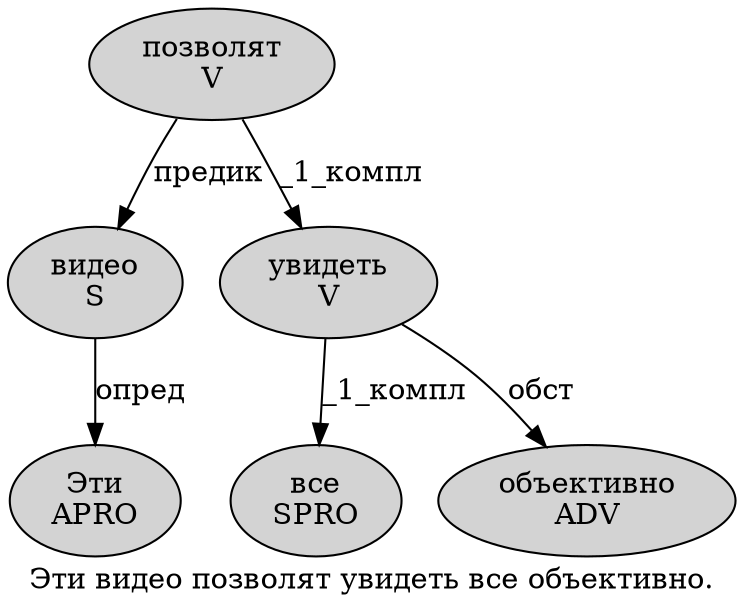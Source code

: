 digraph SENTENCE_2472 {
	graph [label="Эти видео позволят увидеть все объективно."]
	node [style=filled]
		0 [label="Эти
APRO" color="" fillcolor=lightgray penwidth=1 shape=ellipse]
		1 [label="видео
S" color="" fillcolor=lightgray penwidth=1 shape=ellipse]
		2 [label="позволят
V" color="" fillcolor=lightgray penwidth=1 shape=ellipse]
		3 [label="увидеть
V" color="" fillcolor=lightgray penwidth=1 shape=ellipse]
		4 [label="все
SPRO" color="" fillcolor=lightgray penwidth=1 shape=ellipse]
		5 [label="объективно
ADV" color="" fillcolor=lightgray penwidth=1 shape=ellipse]
			1 -> 0 [label="опред"]
			2 -> 1 [label="предик"]
			2 -> 3 [label="_1_компл"]
			3 -> 4 [label="_1_компл"]
			3 -> 5 [label="обст"]
}